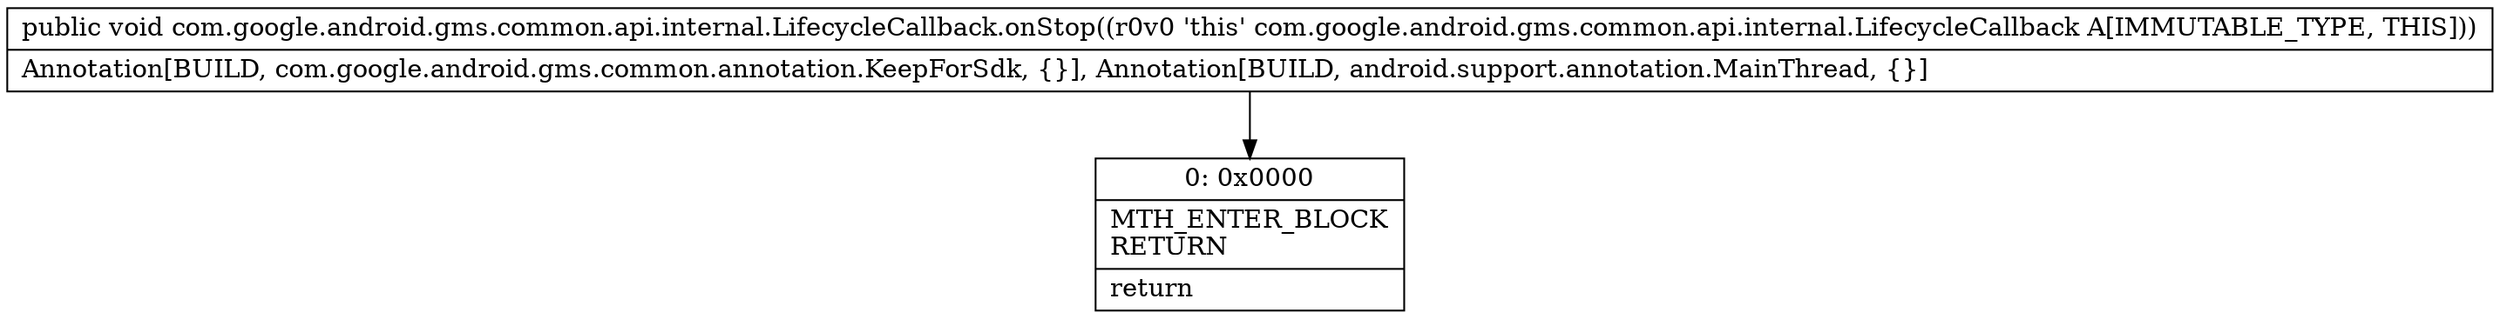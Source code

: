 digraph "CFG forcom.google.android.gms.common.api.internal.LifecycleCallback.onStop()V" {
Node_0 [shape=record,label="{0\:\ 0x0000|MTH_ENTER_BLOCK\lRETURN\l|return\l}"];
MethodNode[shape=record,label="{public void com.google.android.gms.common.api.internal.LifecycleCallback.onStop((r0v0 'this' com.google.android.gms.common.api.internal.LifecycleCallback A[IMMUTABLE_TYPE, THIS]))  | Annotation[BUILD, com.google.android.gms.common.annotation.KeepForSdk, \{\}], Annotation[BUILD, android.support.annotation.MainThread, \{\}]\l}"];
MethodNode -> Node_0;
}

